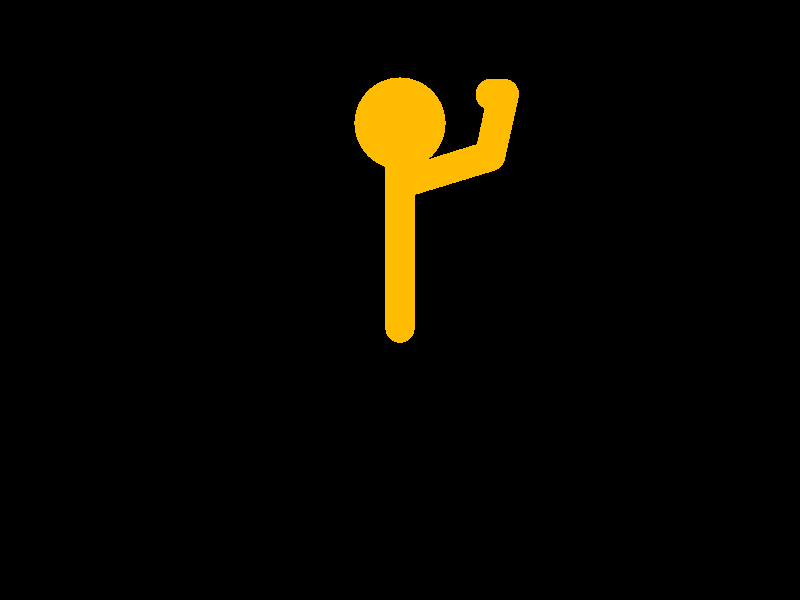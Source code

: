#include "colors.inc"
#include "shapes.inc"
#include "shapes2.inc"
#include "consts.inc"
#include "glass.inc"
#include "textures.inc"

background { Black }

camera {
  location <4, 5, -20>
  look_at <0, 0, 0> 
  angle 36
}

light_source {
	<1000, 1000, 0> White
}


sphere{
  < 0,3, 0>,0.75 
  texture{pigment{color Orange}}
  }



sphere_sweep {
      linear_spline // spline type
      2, //7 number of <x,y,z> points, radius
      <0.0, 3.00,0.0>, 0.25
      < 0.00, -1.0, 0>, 0.25
      texture{
            pigment{ color Orange}
            finish { phong 1}
            } // end of texture
      scale<1,1,1>
      rotate<0,0,0>
      translate<0,0.5,0>
      } // end of sphere sweep


sphere_sweep {
      linear_spline // spline type
      4, //7 number of <x,y,z> points, radius
      <0.0, 1.50,0.0>, 0.25
      < 1.50, 2.0, 0>, 0.25
      < 1.70, 3.0, 0>, 0.25
      < 1.50, 3.0, 0>, 0.25
      texture{
            pigment{ color Orange}
            finish { phong 1}
            } // end of texture
      scale<1,1,1>
      rotate<0,0,0>
      translate<0,0.5,0>
      } // end of sphere sweep

      
